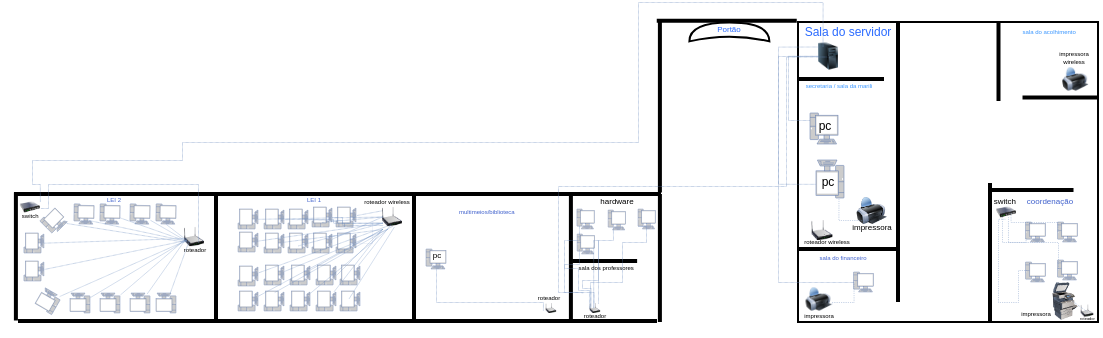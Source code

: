 <mxfile version="24.7.13">
  <diagram name="Página-1" id="NS5U5-O65Im8d6U8z58Z">
    <mxGraphModel dx="276" dy="138" grid="1" gridSize="10" guides="1" tooltips="1" connect="1" arrows="1" fold="1" page="1" pageScale="1" pageWidth="827" pageHeight="1169" math="0" shadow="0">
      <root>
        <mxCell id="0" />
        <mxCell id="1" parent="0" />
        <mxCell id="0jPPomBYPSkBsWRgP7Vu-16" value="" style="rounded=0;whiteSpace=wrap;html=1;rotation=90;" parent="1" vertex="1">
          <mxGeometry x="550" y="170" width="150" height="150" as="geometry" />
        </mxCell>
        <mxCell id="-vuuoF5EBfhMEj6QQ887-2" value="&lt;font color=&quot;#2b6bff&quot;&gt;Sala do servidor&lt;/font&gt;" style="text;strokeColor=none;align=center;fillColor=none;html=1;verticalAlign=middle;whiteSpace=wrap;rounded=0;fontSize=6;" parent="1" vertex="1">
          <mxGeometry x="550" y="170" width="50" height="10" as="geometry" />
        </mxCell>
        <mxCell id="Wkjq9qQVnDSuY5WNarzH-3" style="edgeStyle=orthogonalEdgeStyle;rounded=0;orthogonalLoop=1;jettySize=auto;html=1;startArrow=none;startFill=0;endArrow=none;endFill=0;entryX=0.5;entryY=1;entryDx=0;entryDy=0;endSize=2;jumpSize=4;fillColor=#dae8fc;strokeColor=#6c8ebf;dashed=1;dashPattern=1 1;startSize=6;exitX=0.206;exitY=0.495;exitDx=0;exitDy=0;exitPerimeter=0;strokeWidth=0.3;" parent="1" source="-vuuoF5EBfhMEj6QQ887-8" edge="1">
          <mxGeometry relative="1" as="geometry">
            <mxPoint x="559.0" y="222.99" as="targetPoint" />
            <mxPoint x="555.5" y="186.499" as="sourcePoint" />
            <Array as="points">
              <mxPoint x="545" y="187" />
              <mxPoint x="545" y="219" />
              <mxPoint x="559" y="219" />
            </Array>
          </mxGeometry>
        </mxCell>
        <mxCell id="Wkjq9qQVnDSuY5WNarzH-6" style="edgeStyle=orthogonalEdgeStyle;rounded=0;orthogonalLoop=1;jettySize=auto;html=1;endArrow=none;endFill=0;entryX=0.186;entryY=0.73;entryDx=0;entryDy=0;entryPerimeter=0;dashed=1;dashPattern=1 1;fillColor=#dae8fc;strokeColor=#6c8ebf;strokeWidth=0.3;" parent="1" source="-vuuoF5EBfhMEj6QQ887-8" target="-vuuoF5EBfhMEj6QQ887-22" edge="1">
          <mxGeometry relative="1" as="geometry">
            <mxPoint x="540" y="260" as="targetPoint" />
            <Array as="points">
              <mxPoint x="540" y="187" />
              <mxPoint x="540" y="251" />
            </Array>
          </mxGeometry>
        </mxCell>
        <mxCell id="-vuuoF5EBfhMEj6QQ887-8" value="" style="image;html=1;image=img/lib/clip_art/computers/Server_Tower_128x128.png;strokeWidth=3;" parent="1" vertex="1">
          <mxGeometry x="560" y="172" width="10" height="30" as="geometry" />
        </mxCell>
        <mxCell id="-vuuoF5EBfhMEj6QQ887-17" value="&lt;font style=&quot;font-size: 3px;&quot;&gt;secretaria / sala da marili&lt;/font&gt;" style="text;strokeColor=none;align=center;fillColor=none;html=1;verticalAlign=middle;whiteSpace=wrap;rounded=0;fontSize=6;fontColor=#3895FF;" parent="1" vertex="1">
          <mxGeometry x="550" y="201" width="40.5" as="geometry" />
        </mxCell>
        <mxCell id="-vuuoF5EBfhMEj6QQ887-18" value="" style="fontColor=#0066CC;verticalAlign=top;verticalLabelPosition=bottom;labelPosition=center;align=center;html=1;outlineConnect=0;fillColor=#CCCCCC;strokeColor=#6881B3;gradientColor=none;gradientDirection=north;strokeWidth=2;shape=mxgraph.networks.pc;rotation=0;" parent="1" vertex="1">
          <mxGeometry x="556" y="215.5" width="14" height="15.5" as="geometry" />
        </mxCell>
        <mxCell id="-vuuoF5EBfhMEj6QQ887-19" value="" style="fontColor=#0066CC;verticalAlign=top;verticalLabelPosition=bottom;labelPosition=center;align=center;html=1;outlineConnect=0;fillColor=#CCCCCC;strokeColor=#6881B3;gradientColor=none;gradientDirection=north;strokeWidth=2;shape=mxgraph.networks.pc;rotation=-180;" parent="1" vertex="1">
          <mxGeometry x="559" y="239" width="14" height="19" as="geometry" />
        </mxCell>
        <mxCell id="-vuuoF5EBfhMEj6QQ887-20" value="" style="image;html=1;image=img/lib/clip_art/computers/Printer_128x128.png" parent="1" vertex="1">
          <mxGeometry x="578.13" y="257.5" width="17.25" height="13.5" as="geometry" />
        </mxCell>
        <mxCell id="-vuuoF5EBfhMEj6QQ887-21" value="pc" style="text;strokeColor=none;align=center;fillColor=none;html=1;verticalAlign=middle;whiteSpace=wrap;rounded=0;fontSize=6;" parent="1" vertex="1">
          <mxGeometry x="557" y="219.5" width="13" height="4" as="geometry" />
        </mxCell>
        <mxCell id="-vuuoF5EBfhMEj6QQ887-22" value="pc" style="text;strokeColor=none;align=center;fillColor=none;html=1;verticalAlign=middle;whiteSpace=wrap;rounded=0;fontSize=6;" parent="1" vertex="1">
          <mxGeometry x="556" y="248" width="18" height="4" as="geometry" />
        </mxCell>
        <mxCell id="-vuuoF5EBfhMEj6QQ887-23" value="&lt;font style=&quot;font-size: 3px;&quot;&gt;impressora&lt;/font&gt;" style="text;strokeColor=none;align=center;fillColor=none;html=1;verticalAlign=middle;whiteSpace=wrap;rounded=0;fontSize=4;" parent="1" vertex="1">
          <mxGeometry x="658.63" y="315.25" width="20.25" height="2" as="geometry" />
        </mxCell>
        <mxCell id="-vuuoF5EBfhMEj6QQ887-39" value="switch&amp;nbsp;" style="text;strokeColor=none;align=center;fillColor=none;html=1;verticalAlign=middle;whiteSpace=wrap;rounded=0;fontSize=4;" parent="1" vertex="1">
          <mxGeometry x="644.25" y="259" width="19.5" height="2" as="geometry" />
        </mxCell>
        <mxCell id="-vuuoF5EBfhMEj6QQ887-40" value="&lt;font style=&quot;font-size: 4px;&quot; color=&quot;#3f60cc&quot;&gt;coordenação&lt;/font&gt;" style="text;strokeColor=none;align=center;fillColor=none;html=1;verticalAlign=middle;whiteSpace=wrap;rounded=0;fontSize=5;fontColor=#cc3838;" parent="1" vertex="1">
          <mxGeometry x="651" y="254" width="50" height="10" as="geometry" />
        </mxCell>
        <mxCell id="-vuuoF5EBfhMEj6QQ887-48" value="" style="image;html=1;image=img/lib/clip_art/computers/Printer_Commercial_128x128.png" parent="1" vertex="1">
          <mxGeometry x="673.75" y="300" width="19.75" height="19" as="geometry" />
        </mxCell>
        <mxCell id="-vuuoF5EBfhMEj6QQ887-49" value="impressora" style="text;strokeColor=none;align=center;fillColor=none;html=1;verticalAlign=middle;whiteSpace=wrap;rounded=0;fontSize=4;" parent="1" vertex="1">
          <mxGeometry x="577" y="272" width="19.5" height="2" as="geometry" />
        </mxCell>
        <mxCell id="-vuuoF5EBfhMEj6QQ887-65" value="" style="image;html=1;image=img/lib/clip_art/computers/Printer_128x128.png" parent="1" vertex="1">
          <mxGeometry x="682.05" y="192.5" width="13" height="12" as="geometry" />
        </mxCell>
        <mxCell id="-vuuoF5EBfhMEj6QQ887-66" value="impressora&lt;div&gt;wireless&lt;/div&gt;" style="text;strokeColor=none;align=center;fillColor=none;html=1;verticalAlign=middle;whiteSpace=wrap;rounded=0;fontSize=3;" parent="1" vertex="1">
          <mxGeometry x="678.75" y="186.5" width="18.3" height="2" as="geometry" />
        </mxCell>
        <mxCell id="-vuuoF5EBfhMEj6QQ887-67" value="&lt;font style=&quot;font-size: 3px;&quot;&gt;sala do acolhimento&amp;nbsp;&lt;/font&gt;" style="text;strokeColor=none;align=center;fillColor=none;html=1;verticalAlign=middle;whiteSpace=wrap;rounded=0;fontSize=2;fontColor=#3895FF;" parent="1" vertex="1">
          <mxGeometry x="658.25" y="173.5" width="35.5" height="3" as="geometry" />
        </mxCell>
        <mxCell id="-vuuoF5EBfhMEj6QQ887-69" value="" style="image;html=1;image=img/lib/clip_art/networking/Switch_128x128.png" parent="1" vertex="1">
          <mxGeometry x="649" y="260" width="10" height="10" as="geometry" />
        </mxCell>
        <mxCell id="-vuuoF5EBfhMEj6QQ887-73" value="" style="image;html=1;image=img/lib/clip_art/networking/Wireless_Router_N_128x128.png" parent="1" vertex="1">
          <mxGeometry x="552" y="269" width="20" height="10" as="geometry" />
        </mxCell>
        <mxCell id="-vuuoF5EBfhMEj6QQ887-74" value="&lt;font style=&quot;font-size: 3px;&quot;&gt;roteador&lt;/font&gt;" style="text;strokeColor=none;align=center;fillColor=none;html=1;verticalAlign=middle;whiteSpace=wrap;rounded=0;fontSize=4;" parent="1" vertex="1">
          <mxGeometry x="411.95" y="306.5" width="26.5" height="2" as="geometry" />
        </mxCell>
        <mxCell id="-vuuoF5EBfhMEj6QQ887-82" value="" style="fontColor=#0066CC;verticalAlign=top;verticalLabelPosition=bottom;labelPosition=center;align=center;html=1;outlineConnect=0;fillColor=#CCCCCC;strokeColor=#6881B3;gradientColor=none;gradientDirection=north;strokeWidth=2;shape=mxgraph.networks.pc;rotation=0;" parent="1" vertex="1">
          <mxGeometry x="577.75" y="295" width="10" height="10" as="geometry" />
        </mxCell>
        <mxCell id="-vuuoF5EBfhMEj6QQ887-85" value="" style="image;html=1;image=img/lib/clip_art/computers/Printer_128x128.png" parent="1" vertex="1">
          <mxGeometry x="553.75" y="302.5" width="13" height="12" as="geometry" />
        </mxCell>
        <mxCell id="-vuuoF5EBfhMEj6QQ887-86" value="impressora" style="text;strokeColor=none;align=center;fillColor=none;html=1;verticalAlign=middle;whiteSpace=wrap;rounded=0;fontSize=3;" parent="1" vertex="1">
          <mxGeometry x="553" y="315.5" width="15" height="2" as="geometry" />
        </mxCell>
        <mxCell id="RXinSmK6hJTp8Dc33npK-2" value="" style="line;strokeWidth=2;direction=south;html=1;rotation=90;" parent="1" vertex="1">
          <mxGeometry x="314.25" y="94.25" width="11" height="323.5" as="geometry" />
        </mxCell>
        <mxCell id="RXinSmK6hJTp8Dc33npK-3" value="&lt;font style=&quot;font-size: 3px;&quot; color=&quot;#3f60cc&quot;&gt;&amp;nbsp;multimeios/biblioteca&lt;/font&gt;" style="text;strokeColor=none;align=center;fillColor=none;html=1;verticalAlign=middle;whiteSpace=wrap;rounded=0;fontSize=4;fontColor=#cc3838;" parent="1" vertex="1">
          <mxGeometry x="374" y="261" width="40" height="8.5" as="geometry" />
        </mxCell>
        <mxCell id="RXinSmK6hJTp8Dc33npK-4" value="" style="fontColor=#0066CC;verticalAlign=top;verticalLabelPosition=bottom;labelPosition=center;align=center;html=1;outlineConnect=0;fillColor=#CCCCCC;strokeColor=#6881B3;gradientColor=none;gradientDirection=north;strokeWidth=2;shape=mxgraph.networks.pc;rotation=0;" parent="1" vertex="1">
          <mxGeometry x="364" y="283.5" width="10" height="10" as="geometry" />
        </mxCell>
        <mxCell id="RXinSmK6hJTp8Dc33npK-5" value="pc" style="text;strokeColor=none;align=center;fillColor=none;html=1;verticalAlign=middle;whiteSpace=wrap;rounded=0;fontSize=4;" parent="1" vertex="1">
          <mxGeometry x="365" y="286" width="9" height="2.5" as="geometry" />
        </mxCell>
        <mxCell id="0jPPomBYPSkBsWRgP7Vu-10" value="" style="line;strokeWidth=2;direction=south;html=1;" parent="1" vertex="1">
          <mxGeometry x="474.95" y="256" width="12" height="64" as="geometry" />
        </mxCell>
        <mxCell id="0jPPomBYPSkBsWRgP7Vu-12" value="" style="line;strokeWidth=2;direction=south;html=1;rotation=90;" parent="1" vertex="1">
          <mxGeometry x="313.75" y="159.75" width="12" height="319.5" as="geometry" />
        </mxCell>
        <mxCell id="0jPPomBYPSkBsWRgP7Vu-18" value="" style="line;strokeWidth=2;direction=south;html=1;rotation=90;" parent="1" vertex="1">
          <mxGeometry x="565.75" y="177.25" width="12" height="42.5" as="geometry" />
        </mxCell>
        <mxCell id="0jPPomBYPSkBsWRgP7Vu-19" value="" style="line;strokeWidth=2;direction=south;html=1;" parent="1" vertex="1">
          <mxGeometry x="594" y="170" width="12" height="29" as="geometry" />
        </mxCell>
        <mxCell id="0jPPomBYPSkBsWRgP7Vu-20" value="" style="line;strokeWidth=2;direction=south;html=1;" parent="1" vertex="1">
          <mxGeometry x="594" y="199" width="12" height="111" as="geometry" />
        </mxCell>
        <mxCell id="0jPPomBYPSkBsWRgP7Vu-22" value="" style="line;strokeWidth=2;direction=south;html=1;rotation=90;" parent="1" vertex="1">
          <mxGeometry x="660.88" y="233.13" width="12" height="41.75" as="geometry" />
        </mxCell>
        <mxCell id="0jPPomBYPSkBsWRgP7Vu-23" value="" style="line;strokeWidth=2;direction=south;html=1;rotation=-180;" parent="1" vertex="1">
          <mxGeometry x="640" y="250.5" width="12" height="69.5" as="geometry" />
        </mxCell>
        <mxCell id="0jPPomBYPSkBsWRgP7Vu-31" value="" style="fontColor=#0066CC;verticalAlign=top;verticalLabelPosition=bottom;labelPosition=center;align=center;html=1;outlineConnect=0;fillColor=#CCCCCC;strokeColor=#6881B3;gradientColor=none;gradientDirection=north;strokeWidth=2;shape=mxgraph.networks.pc;rotation=0;" parent="1" vertex="1">
          <mxGeometry x="679.75" y="270" width="10" height="10" as="geometry" />
        </mxCell>
        <mxCell id="0jPPomBYPSkBsWRgP7Vu-32" value="" style="fontColor=#0066CC;verticalAlign=top;verticalLabelPosition=bottom;labelPosition=center;align=center;html=1;outlineConnect=0;fillColor=#CCCCCC;strokeColor=#6881B3;gradientColor=none;gradientDirection=north;strokeWidth=2;shape=mxgraph.networks.pc;rotation=0;" parent="1" vertex="1">
          <mxGeometry x="663.75" y="270" width="10" height="10" as="geometry" />
        </mxCell>
        <mxCell id="0jPPomBYPSkBsWRgP7Vu-33" value="" style="fontColor=#0066CC;verticalAlign=top;verticalLabelPosition=bottom;labelPosition=center;align=center;html=1;outlineConnect=0;fillColor=#CCCCCC;strokeColor=#6881B3;gradientColor=none;gradientDirection=north;strokeWidth=2;shape=mxgraph.networks.pc;rotation=0;" parent="1" vertex="1">
          <mxGeometry x="679.75" y="289" width="10" height="10" as="geometry" />
        </mxCell>
        <mxCell id="0jPPomBYPSkBsWRgP7Vu-35" value="" style="fontColor=#0066CC;verticalAlign=top;verticalLabelPosition=bottom;labelPosition=center;align=center;html=1;outlineConnect=0;fillColor=#CCCCCC;strokeColor=#6881B3;gradientColor=none;gradientDirection=north;strokeWidth=2;shape=mxgraph.networks.pc;rotation=0;" parent="1" vertex="1">
          <mxGeometry x="663.75" y="290" width="10" height="10" as="geometry" />
        </mxCell>
        <mxCell id="0jPPomBYPSkBsWRgP7Vu-44" value="" style="line;strokeWidth=2;direction=south;html=1;rotation=90;" parent="1" vertex="1">
          <mxGeometry x="674.88" y="189.12" width="12" height="37.25" as="geometry" />
        </mxCell>
        <mxCell id="0jPPomBYPSkBsWRgP7Vu-45" value="" style="line;strokeWidth=2;direction=south;html=1;rotation=-180;" parent="1" vertex="1">
          <mxGeometry x="644.25" y="169.5" width="12" height="40" as="geometry" />
        </mxCell>
        <mxCell id="0jPPomBYPSkBsWRgP7Vu-49" style="edgeStyle=none;rounded=0;orthogonalLoop=1;jettySize=auto;html=1;exitX=0.25;exitY=0;exitDx=0;exitDy=0;" parent="1" source="-vuuoF5EBfhMEj6QQ887-65" target="-vuuoF5EBfhMEj6QQ887-65" edge="1">
          <mxGeometry relative="1" as="geometry" />
        </mxCell>
        <mxCell id="0jPPomBYPSkBsWRgP7Vu-50" value="" style="line;strokeWidth=2;direction=south;html=1;rotation=90;" parent="1" vertex="1">
          <mxGeometry x="568.5" y="258.5" width="12" height="50" as="geometry" />
        </mxCell>
        <mxCell id="0jPPomBYPSkBsWRgP7Vu-51" value="&lt;font color=&quot;#3f60cc&quot; style=&quot;font-size: 3px;&quot;&gt;sala do financeiro&lt;/font&gt;" style="text;strokeColor=none;align=center;fillColor=none;html=1;verticalAlign=middle;whiteSpace=wrap;rounded=0;fontSize=4;fontColor=#cc3838;" parent="1" vertex="1">
          <mxGeometry x="557" y="285" width="31" height="6.5" as="geometry" />
        </mxCell>
        <mxCell id="0jPPomBYPSkBsWRgP7Vu-56" value="" style="line;strokeWidth=2;direction=south;html=1;" parent="1" vertex="1">
          <mxGeometry x="430.45" y="256.5" width="12" height="64" as="geometry" />
        </mxCell>
        <mxCell id="0jPPomBYPSkBsWRgP7Vu-63" value="" style="line;strokeWidth=2;direction=south;html=1;" parent="1" vertex="1">
          <mxGeometry x="352" y="256" width="12" height="64" as="geometry" />
        </mxCell>
        <mxCell id="0jPPomBYPSkBsWRgP7Vu-64" value="" style="line;strokeWidth=2;direction=south;html=1;" parent="1" vertex="1">
          <mxGeometry x="152.95" y="255.25" width="12" height="64" as="geometry" />
        </mxCell>
        <mxCell id="0jPPomBYPSkBsWRgP7Vu-65" value="" style="line;strokeWidth=2;direction=south;html=1;" parent="1" vertex="1">
          <mxGeometry x="253" y="256.5" width="12" height="64" as="geometry" />
        </mxCell>
        <mxCell id="0jPPomBYPSkBsWRgP7Vu-66" value="&lt;font style=&quot;font-size: 3px;&quot; color=&quot;#3f60cc&quot;&gt;LEI 1&lt;/font&gt;" style="text;strokeColor=none;align=center;fillColor=none;html=1;verticalAlign=middle;whiteSpace=wrap;rounded=0;fontSize=4;fontColor=#cc3838;" parent="1" vertex="1">
          <mxGeometry x="288" y="255" width="40" height="8.5" as="geometry" />
        </mxCell>
        <mxCell id="0jPPomBYPSkBsWRgP7Vu-67" value="&lt;font style=&quot;font-size: 3px;&quot; color=&quot;#3f60cc&quot;&gt;LEI 2&lt;/font&gt;" style="text;strokeColor=none;align=center;fillColor=none;html=1;verticalAlign=middle;whiteSpace=wrap;rounded=0;fontSize=4;fontColor=#cc3838;" parent="1" vertex="1">
          <mxGeometry x="188" y="255" width="40" height="8.5" as="geometry" />
        </mxCell>
        <mxCell id="0jPPomBYPSkBsWRgP7Vu-68" value="" style="fontColor=#0066CC;verticalAlign=top;verticalLabelPosition=bottom;labelPosition=center;align=center;html=1;outlineConnect=0;fillColor=#CCCCCC;strokeColor=#6881B3;gradientColor=none;gradientDirection=north;strokeWidth=2;shape=mxgraph.networks.pc;rotation=-90;" parent="1" vertex="1">
          <mxGeometry x="270" y="304.5" width="10" height="10" as="geometry" />
        </mxCell>
        <mxCell id="0jPPomBYPSkBsWRgP7Vu-69" value="" style="fontColor=#0066CC;verticalAlign=top;verticalLabelPosition=bottom;labelPosition=center;align=center;html=1;outlineConnect=0;fillColor=#CCCCCC;strokeColor=#6881B3;gradientColor=none;gradientDirection=north;strokeWidth=2;shape=mxgraph.networks.pc;rotation=-90;" parent="1" vertex="1">
          <mxGeometry x="270" y="292" width="10" height="10" as="geometry" />
        </mxCell>
        <mxCell id="0jPPomBYPSkBsWRgP7Vu-70" value="&lt;span style=&quot;color: rgba(0, 0, 0, 0); font-family: monospace; font-size: 0px; text-align: start;&quot;&gt;%3CmxGraphModel%3E%3Croot%3E%3CmxCell%20id%3D%220%22%2F%3E%3CmxCell%20id%3D%221%22%20parent%3D%220%22%2F%3E%3CmxCell%20id%3D%222%22%20value%3D%22%22%20style%3D%22fontColor%3D%230066CC%3BverticalAlign%3Dtop%3BverticalLabelPosition%3Dbottom%3BlabelPosition%3Dcenter%3Balign%3Dcenter%3Bhtml%3D1%3BoutlineConnect%3D0%3BfillColor%3D%23CCCCCC%3BstrokeColor%3D%236881B3%3BgradientColor%3Dnone%3BgradientDirection%3Dnorth%3BstrokeWidth%3D2%3Bshape%3Dmxgraph.networks.pc%3Brotation%3D-90%3B%22%20vertex%3D%221%22%20parent%3D%221%22%3E%3CmxGeometry%20x%3D%22270%22%20y%3D%22292%22%20width%3D%2210%22%20height%3D%2210%22%20as%3D%22geometry%22%2F%3E%3C%2FmxCell%3E%3C%2Froot%3E%3C%2FmxGraphModel%3E&lt;/span&gt;&lt;span style=&quot;color: rgba(0, 0, 0, 0); font-family: monospace; font-size: 0px; text-align: start;&quot;&gt;%3CmxGraphModel%3E%3Croot%3E%3CmxCell%20id%3D%220%22%2F%3E%3CmxCell%20id%3D%221%22%20parent%3D%220%22%2F%3E%3CmxCell%20id%3D%222%22%20value%3D%22%22%20style%3D%22fontColor%3D%230066CC%3BverticalAlign%3Dtop%3BverticalLabelPosition%3Dbottom%3BlabelPosition%3Dcenter%3Balign%3Dcenter%3Bhtml%3D1%3BoutlineConnect%3D0%3BfillColor%3D%23CCCCCC%3BstrokeColor%3D%236881B3%3BgradientColor%3Dnone%3BgradientDirection%3Dnorth%3BstrokeWidth%3D2%3Bshape%3Dmxgraph.networks.pc%3Brotation%3D-90%3B%22%20vertex%3D%221%22%20parent%3D%221%22%3E%3CmxGeometry%20x%3D%22270%22%20y%3D%22292%22%20width%3D%2210%22%20height%3D%2210%22%20as%3D%22geometry%22%2F%3E%3C%2FmxCell%3E%3C%2Froot%3E%3C%2FmxGraphModel%3E&lt;/span&gt;" style="fontColor=#0066CC;verticalAlign=top;verticalLabelPosition=bottom;labelPosition=center;align=center;html=1;outlineConnect=0;fillColor=#CCCCCC;strokeColor=#6881B3;gradientColor=none;gradientDirection=north;strokeWidth=2;shape=mxgraph.networks.pc;rotation=-90;" parent="1" vertex="1">
          <mxGeometry x="270" y="263.5" width="10" height="10" as="geometry" />
        </mxCell>
        <mxCell id="0jPPomBYPSkBsWRgP7Vu-71" value="&lt;span style=&quot;color: rgba(0, 0, 0, 0); font-family: monospace; font-size: 0px; text-align: start;&quot;&gt;%3CmxGraphModel%3E%3Croot%3E%3CmxCell%20id%3D%220%22%2F%3E%3CmxCell%20id%3D%221%22%20parent%3D%220%22%2F%3E%3CmxCell%20id%3D%222%22%20value%3D%22%22%20style%3D%22fontColor%3D%230066CC%3BverticalAlign%3Dtop%3BverticalLabelPosition%3Dbottom%3BlabelPosition%3Dcenter%3Balign%3Dcenter%3Bhtml%3D1%3BoutlineConnect%3D0%3BfillColor%3D%23CCCCCC%3BstrokeColor%3D%236881B3%3BgradientColor%3Dnone%3BgradientDirection%3Dnorth%3BstrokeWidth%3D2%3Bshape%3Dmxgraph.networks.pc%3Brotation%3D-90%3B%22%20vertex%3D%221%22%20parent%3D%221%22%3E%3CmxGeometry%20x%3D%22270%22%20y%3D%22292%22%20width%3D%2210%22%20height%3D%2210%22%20as%3D%22geometry%22%2F%3E%3C%2FmxCell%3E%3C%2Froot%3E%3C%2FmxGraphModel%3E&lt;/span&gt;&lt;span style=&quot;color: rgba(0, 0, 0, 0); font-family: monospace; font-size: 0px; text-align: start;&quot;&gt;%3CmxGraphModel%3E%3Croot%3E%3CmxCell%20id%3D%220%22%2F%3E%3CmxCell%20id%3D%221%22%20parent%3D%220%22%2F%3E%3CmxCell%20id%3D%222%22%20value%3D%22%22%20style%3D%22fontColor%3D%230066CC%3BverticalAlign%3Dtop%3BverticalLabelPosition%3Dbottom%3BlabelPosition%3Dcenter%3Balign%3Dcenter%3Bhtml%3D1%3BoutlineConnect%3D0%3BfillColor%3D%23CCCCCC%3BstrokeColor%3D%236881B3%3BgradientColor%3Dnone%3BgradientDirection%3Dnorth%3BstrokeWidth%3D2%3Bshape%3Dmxgraph.networks.pc%3Brotation%3D-90%3B%22%20vertex%3D%221%22%20parent%3D%221%22%3E%3CmxGeometry%20x%3D%22270%22%20y%3D%22292%22%20width%3D%2210%22%20height%3D%2210%22%20as%3D%22geometry%22%2F%3E%3C%2FmxCell%3E%3C%2Froot%3E%3C%2FmxGraphModel%3E&lt;/span&gt;" style="fontColor=#0066CC;verticalAlign=top;verticalLabelPosition=bottom;labelPosition=center;align=center;html=1;outlineConnect=0;fillColor=#CCCCCC;strokeColor=#6881B3;gradientColor=none;gradientDirection=north;strokeWidth=2;shape=mxgraph.networks.pc;rotation=-90;" parent="1" vertex="1">
          <mxGeometry x="270" y="275" width="10" height="10" as="geometry" />
        </mxCell>
        <mxCell id="0jPPomBYPSkBsWRgP7Vu-72" value="" style="fontColor=#0066CC;verticalAlign=top;verticalLabelPosition=bottom;labelPosition=center;align=center;html=1;outlineConnect=0;fillColor=#CCCCCC;strokeColor=#6881B3;gradientColor=none;gradientDirection=north;strokeWidth=2;shape=mxgraph.networks.pc;rotation=-90;" parent="1" vertex="1">
          <mxGeometry x="283" y="304.5" width="10" height="10" as="geometry" />
        </mxCell>
        <mxCell id="0jPPomBYPSkBsWRgP7Vu-73" value="" style="fontColor=#0066CC;verticalAlign=top;verticalLabelPosition=bottom;labelPosition=center;align=center;html=1;outlineConnect=0;fillColor=#CCCCCC;strokeColor=#6881B3;gradientColor=none;gradientDirection=north;strokeWidth=2;shape=mxgraph.networks.pc;rotation=-90;" parent="1" vertex="1">
          <mxGeometry x="296" y="304.5" width="10" height="10" as="geometry" />
        </mxCell>
        <mxCell id="0jPPomBYPSkBsWRgP7Vu-74" value="" style="fontColor=#0066CC;verticalAlign=top;verticalLabelPosition=bottom;labelPosition=center;align=center;html=1;outlineConnect=0;fillColor=#CCCCCC;strokeColor=#6881B3;gradientColor=none;gradientDirection=north;strokeWidth=2;shape=mxgraph.networks.pc;rotation=-90;" parent="1" vertex="1">
          <mxGeometry x="309" y="304.5" width="10" height="10" as="geometry" />
        </mxCell>
        <mxCell id="0jPPomBYPSkBsWRgP7Vu-75" value="" style="fontColor=#0066CC;verticalAlign=top;verticalLabelPosition=bottom;labelPosition=center;align=center;html=1;outlineConnect=0;fillColor=#CCCCCC;strokeColor=#6881B3;gradientColor=none;gradientDirection=north;strokeWidth=2;shape=mxgraph.networks.pc;rotation=-90;" parent="1" vertex="1">
          <mxGeometry x="321" y="304.5" width="10" height="10" as="geometry" />
        </mxCell>
        <mxCell id="0jPPomBYPSkBsWRgP7Vu-76" value="" style="fontColor=#0066CC;verticalAlign=top;verticalLabelPosition=bottom;labelPosition=center;align=center;html=1;outlineConnect=0;fillColor=#CCCCCC;strokeColor=#6881B3;gradientColor=none;gradientDirection=north;strokeWidth=2;shape=mxgraph.networks.pc;rotation=-90;" parent="1" vertex="1">
          <mxGeometry x="283" y="263.5" width="10" height="10" as="geometry" />
        </mxCell>
        <mxCell id="0jPPomBYPSkBsWRgP7Vu-77" value="" style="fontColor=#0066CC;verticalAlign=top;verticalLabelPosition=bottom;labelPosition=center;align=center;html=1;outlineConnect=0;fillColor=#CCCCCC;strokeColor=#6881B3;gradientColor=none;gradientDirection=north;strokeWidth=2;shape=mxgraph.networks.pc;rotation=-90;" parent="1" vertex="1">
          <mxGeometry x="283" y="275.5" width="10" height="10" as="geometry" />
        </mxCell>
        <mxCell id="0jPPomBYPSkBsWRgP7Vu-78" value="" style="fontColor=#0066CC;verticalAlign=top;verticalLabelPosition=bottom;labelPosition=center;align=center;html=1;outlineConnect=0;fillColor=#CCCCCC;strokeColor=#6881B3;gradientColor=none;gradientDirection=north;strokeWidth=2;shape=mxgraph.networks.pc;rotation=-90;" parent="1" vertex="1">
          <mxGeometry x="295" y="263.5" width="10" height="10" as="geometry" />
        </mxCell>
        <mxCell id="0jPPomBYPSkBsWRgP7Vu-79" value="" style="fontColor=#0066CC;verticalAlign=top;verticalLabelPosition=bottom;labelPosition=center;align=center;html=1;outlineConnect=0;fillColor=#CCCCCC;strokeColor=#6881B3;gradientColor=none;gradientDirection=north;strokeWidth=2;shape=mxgraph.networks.pc;rotation=-90;" parent="1" vertex="1">
          <mxGeometry x="295" y="275.5" width="10" height="10" as="geometry" />
        </mxCell>
        <mxCell id="0jPPomBYPSkBsWRgP7Vu-80" value="" style="fontColor=#0066CC;verticalAlign=top;verticalLabelPosition=bottom;labelPosition=center;align=center;html=1;outlineConnect=0;fillColor=#CCCCCC;strokeColor=#6881B3;gradientColor=none;gradientDirection=north;strokeWidth=2;shape=mxgraph.networks.pc;rotation=-90;" parent="1" vertex="1">
          <mxGeometry x="307" y="262.5" width="10" height="10" as="geometry" />
        </mxCell>
        <mxCell id="0jPPomBYPSkBsWRgP7Vu-81" value="" style="fontColor=#0066CC;verticalAlign=top;verticalLabelPosition=bottom;labelPosition=center;align=center;html=1;outlineConnect=0;fillColor=#CCCCCC;strokeColor=#6881B3;gradientColor=none;gradientDirection=north;strokeWidth=2;shape=mxgraph.networks.pc;rotation=-90;" parent="1" vertex="1">
          <mxGeometry x="307" y="275.5" width="10" height="10" as="geometry" />
        </mxCell>
        <mxCell id="0jPPomBYPSkBsWRgP7Vu-82" value="" style="fontColor=#0066CC;verticalAlign=top;verticalLabelPosition=bottom;labelPosition=center;align=center;html=1;outlineConnect=0;fillColor=#CCCCCC;strokeColor=#6881B3;gradientColor=none;gradientDirection=north;strokeWidth=2;shape=mxgraph.networks.pc;rotation=-90;" parent="1" vertex="1">
          <mxGeometry x="283" y="291.5" width="10" height="10" as="geometry" />
        </mxCell>
        <mxCell id="0jPPomBYPSkBsWRgP7Vu-83" value="" style="fontColor=#0066CC;verticalAlign=top;verticalLabelPosition=bottom;labelPosition=center;align=center;html=1;outlineConnect=0;fillColor=#CCCCCC;strokeColor=#6881B3;gradientColor=none;gradientDirection=north;strokeWidth=2;shape=mxgraph.networks.pc;rotation=-90;" parent="1" vertex="1">
          <mxGeometry x="296" y="291.5" width="10" height="10" as="geometry" />
        </mxCell>
        <mxCell id="0jPPomBYPSkBsWRgP7Vu-84" value="" style="fontColor=#0066CC;verticalAlign=top;verticalLabelPosition=bottom;labelPosition=center;align=center;html=1;outlineConnect=0;fillColor=#CCCCCC;strokeColor=#6881B3;gradientColor=none;gradientDirection=north;strokeWidth=2;shape=mxgraph.networks.pc;rotation=-90;" parent="1" vertex="1">
          <mxGeometry x="309" y="291.5" width="10" height="10" as="geometry" />
        </mxCell>
        <mxCell id="0jPPomBYPSkBsWRgP7Vu-85" value="" style="fontColor=#0066CC;verticalAlign=top;verticalLabelPosition=bottom;labelPosition=center;align=center;html=1;outlineConnect=0;fillColor=#CCCCCC;strokeColor=#6881B3;gradientColor=none;gradientDirection=north;strokeWidth=2;shape=mxgraph.networks.pc;rotation=-90;" parent="1" vertex="1">
          <mxGeometry x="321" y="291.5" width="10" height="10" as="geometry" />
        </mxCell>
        <mxCell id="0jPPomBYPSkBsWRgP7Vu-86" value="" style="fontColor=#0066CC;verticalAlign=top;verticalLabelPosition=bottom;labelPosition=center;align=center;html=1;outlineConnect=0;fillColor=#CCCCCC;strokeColor=#6881B3;gradientColor=none;gradientDirection=north;strokeWidth=2;shape=mxgraph.networks.pc;rotation=-90;" parent="1" vertex="1">
          <mxGeometry x="319" y="262.5" width="10" height="10" as="geometry" />
        </mxCell>
        <mxCell id="0jPPomBYPSkBsWRgP7Vu-87" value="" style="fontColor=#0066CC;verticalAlign=top;verticalLabelPosition=bottom;labelPosition=center;align=center;html=1;outlineConnect=0;fillColor=#CCCCCC;strokeColor=#6881B3;gradientColor=none;gradientDirection=north;strokeWidth=2;shape=mxgraph.networks.pc;rotation=-90;" parent="1" vertex="1">
          <mxGeometry x="319" y="275.5" width="10" height="10" as="geometry" />
        </mxCell>
        <mxCell id="Wkjq9qQVnDSuY5WNarzH-8" style="rounded=0;orthogonalLoop=1;jettySize=auto;html=1;exitX=0;exitY=0.25;exitDx=0;exitDy=0;fillColor=#dae8fc;strokeColor=#6c8ebf;dashed=1;dashPattern=1 1;endArrow=none;endFill=0;strokeWidth=0.3;" parent="1" source="0jPPomBYPSkBsWRgP7Vu-88" target="0jPPomBYPSkBsWRgP7Vu-86" edge="1">
          <mxGeometry relative="1" as="geometry">
            <mxPoint x="344" y="287.12" as="sourcePoint" />
            <mxPoint x="321" y="287.386" as="targetPoint" />
          </mxGeometry>
        </mxCell>
        <mxCell id="Wkjq9qQVnDSuY5WNarzH-10" style="rounded=0;orthogonalLoop=1;jettySize=auto;html=1;exitX=0.584;exitY=0.914;exitDx=0;exitDy=0;fillColor=#dae8fc;strokeColor=#6c8ebf;dashed=1;dashPattern=1 1;exitPerimeter=0;endArrow=none;endFill=0;strokeWidth=0.3;" parent="1" source="0jPPomBYPSkBsWRgP7Vu-88" edge="1">
          <mxGeometry relative="1" as="geometry">
            <mxPoint x="363.25" y="300.75" as="sourcePoint" />
            <mxPoint x="325.25" y="308.251" as="targetPoint" />
          </mxGeometry>
        </mxCell>
        <mxCell id="0jPPomBYPSkBsWRgP7Vu-88" value="" style="image;html=1;image=img/lib/clip_art/networking/Wireless_Router_N_128x128.png" parent="1" vertex="1">
          <mxGeometry x="342" y="261" width="10" height="12.5" as="geometry" />
        </mxCell>
        <mxCell id="0jPPomBYPSkBsWRgP7Vu-89" value="&lt;font style=&quot;font-size: 3px;&quot;&gt;roteador wireless&lt;/font&gt;" style="text;strokeColor=none;align=center;fillColor=none;html=1;verticalAlign=middle;whiteSpace=wrap;rounded=0;fontSize=4;" parent="1" vertex="1">
          <mxGeometry x="331" y="258.5" width="26.5" height="2" as="geometry" />
        </mxCell>
        <mxCell id="0jPPomBYPSkBsWRgP7Vu-90" value="" style="fontColor=#0066CC;verticalAlign=top;verticalLabelPosition=bottom;labelPosition=center;align=center;html=1;outlineConnect=0;fillColor=#CCCCCC;strokeColor=#6881B3;gradientColor=none;gradientDirection=north;strokeWidth=2;shape=mxgraph.networks.pc;rotation=-180;" parent="1" vertex="1">
          <mxGeometry x="229" y="305.5" width="10" height="10" as="geometry" />
        </mxCell>
        <mxCell id="0jPPomBYPSkBsWRgP7Vu-91" value="" style="fontColor=#0066CC;verticalAlign=top;verticalLabelPosition=bottom;labelPosition=center;align=center;html=1;outlineConnect=0;fillColor=#CCCCCC;strokeColor=#6881B3;gradientColor=none;gradientDirection=north;strokeWidth=2;shape=mxgraph.networks.pc;rotation=-180;" parent="1" vertex="1">
          <mxGeometry x="216" y="305.5" width="10" height="10" as="geometry" />
        </mxCell>
        <mxCell id="0jPPomBYPSkBsWRgP7Vu-92" value="" style="fontColor=#0066CC;verticalAlign=top;verticalLabelPosition=bottom;labelPosition=center;align=center;html=1;outlineConnect=0;fillColor=#CCCCCC;strokeColor=#6881B3;gradientColor=none;gradientDirection=north;strokeWidth=2;shape=mxgraph.networks.pc;rotation=-180;" parent="1" vertex="1">
          <mxGeometry x="201" y="305.5" width="10" height="10" as="geometry" />
        </mxCell>
        <mxCell id="0jPPomBYPSkBsWRgP7Vu-93" value="" style="fontColor=#0066CC;verticalAlign=top;verticalLabelPosition=bottom;labelPosition=center;align=center;html=1;outlineConnect=0;fillColor=#CCCCCC;strokeColor=#6881B3;gradientColor=none;gradientDirection=north;strokeWidth=2;shape=mxgraph.networks.pc;rotation=-180;" parent="1" vertex="1">
          <mxGeometry x="186" y="305.5" width="10" height="10" as="geometry" />
        </mxCell>
        <mxCell id="0jPPomBYPSkBsWRgP7Vu-94" value="" style="fontColor=#0066CC;verticalAlign=top;verticalLabelPosition=bottom;labelPosition=center;align=center;html=1;outlineConnect=0;fillColor=#CCCCCC;strokeColor=#6881B3;gradientColor=none;gradientDirection=north;strokeWidth=2;shape=mxgraph.networks.pc;rotation=-150;" parent="1" vertex="1">
          <mxGeometry x="170" y="304.5" width="10" height="10" as="geometry" />
        </mxCell>
        <mxCell id="0jPPomBYPSkBsWRgP7Vu-95" value="" style="fontColor=#0066CC;verticalAlign=top;verticalLabelPosition=bottom;labelPosition=center;align=center;html=1;outlineConnect=0;fillColor=#CCCCCC;strokeColor=#6881B3;gradientColor=none;gradientDirection=north;strokeWidth=2;shape=mxgraph.networks.pc;rotation=-90;" parent="1" vertex="1">
          <mxGeometry x="162.95" y="289.5" width="10" height="10" as="geometry" />
        </mxCell>
        <mxCell id="0jPPomBYPSkBsWRgP7Vu-100" value="" style="fontColor=#0066CC;verticalAlign=top;verticalLabelPosition=bottom;labelPosition=center;align=center;html=1;outlineConnect=0;fillColor=#CCCCCC;strokeColor=#6881B3;gradientColor=none;gradientDirection=north;strokeWidth=2;shape=mxgraph.networks.pc;rotation=-90;" parent="1" vertex="1">
          <mxGeometry x="162.95" y="275.5" width="10" height="10" as="geometry" />
        </mxCell>
        <mxCell id="0jPPomBYPSkBsWRgP7Vu-101" value="" style="fontColor=#0066CC;verticalAlign=top;verticalLabelPosition=bottom;labelPosition=center;align=center;html=1;outlineConnect=0;fillColor=#CCCCCC;strokeColor=#6881B3;gradientColor=none;gradientDirection=north;strokeWidth=2;shape=mxgraph.networks.pc;rotation=-45;" parent="1" vertex="1">
          <mxGeometry x="172.95" y="264.5" width="10" height="10" as="geometry" />
        </mxCell>
        <mxCell id="0jPPomBYPSkBsWRgP7Vu-103" value="" style="fontColor=#0066CC;verticalAlign=top;verticalLabelPosition=bottom;labelPosition=center;align=center;html=1;outlineConnect=0;fillColor=#CCCCCC;strokeColor=#6881B3;gradientColor=none;gradientDirection=north;strokeWidth=2;shape=mxgraph.networks.pc;rotation=1;" parent="1" vertex="1">
          <mxGeometry x="188" y="261" width="10" height="10" as="geometry" />
        </mxCell>
        <mxCell id="0jPPomBYPSkBsWRgP7Vu-104" value="" style="fontColor=#0066CC;verticalAlign=top;verticalLabelPosition=bottom;labelPosition=center;align=center;html=1;outlineConnect=0;fillColor=#CCCCCC;strokeColor=#6881B3;gradientColor=none;gradientDirection=north;strokeWidth=2;shape=mxgraph.networks.pc;rotation=1;" parent="1" vertex="1">
          <mxGeometry x="201" y="261" width="10" height="10" as="geometry" />
        </mxCell>
        <mxCell id="0jPPomBYPSkBsWRgP7Vu-105" value="" style="fontColor=#0066CC;verticalAlign=top;verticalLabelPosition=bottom;labelPosition=center;align=center;html=1;outlineConnect=0;fillColor=#CCCCCC;strokeColor=#6881B3;gradientColor=none;gradientDirection=north;strokeWidth=2;shape=mxgraph.networks.pc;rotation=1;" parent="1" vertex="1">
          <mxGeometry x="216" y="261" width="10" height="10" as="geometry" />
        </mxCell>
        <mxCell id="0jPPomBYPSkBsWRgP7Vu-106" value="" style="fontColor=#0066CC;verticalAlign=top;verticalLabelPosition=bottom;labelPosition=center;align=center;html=1;outlineConnect=0;fillColor=#CCCCCC;strokeColor=#6881B3;gradientColor=none;gradientDirection=north;strokeWidth=2;shape=mxgraph.networks.pc;rotation=1;" parent="1" vertex="1">
          <mxGeometry x="229" y="261" width="10" height="10" as="geometry" />
        </mxCell>
        <mxCell id="0jPPomBYPSkBsWRgP7Vu-107" value="" style="image;html=1;image=img/lib/clip_art/networking/Wireless_Router_N_128x128.png" parent="1" vertex="1">
          <mxGeometry x="243" y="271" width="10" height="12.5" as="geometry" />
        </mxCell>
        <mxCell id="0jPPomBYPSkBsWRgP7Vu-108" value="&lt;font style=&quot;font-size: 3px;&quot;&gt;roteador&lt;/font&gt;" style="text;strokeColor=none;align=center;fillColor=none;html=1;verticalAlign=middle;whiteSpace=wrap;rounded=0;fontSize=4;" parent="1" vertex="1">
          <mxGeometry x="235" y="282.5" width="26.5" height="2" as="geometry" />
        </mxCell>
        <mxCell id="0jPPomBYPSkBsWRgP7Vu-133" value="" style="shape=xor;whiteSpace=wrap;html=1;rounded=0;align=center;verticalAlign=middle;fontFamily=Helvetica;fontSize=4;fontColor=#cc3838;fillColor=none;gradientColor=none;rotation=-90;" parent="1" vertex="1">
          <mxGeometry x="511" y="155" width="9.38" height="40" as="geometry" />
        </mxCell>
        <mxCell id="0jPPomBYPSkBsWRgP7Vu-134" value="" style="line;strokeWidth=2;direction=south;html=1;" parent="1" vertex="1">
          <mxGeometry x="474.95" y="170" width="12" height="85.25" as="geometry" />
        </mxCell>
        <mxCell id="0jPPomBYPSkBsWRgP7Vu-135" value="" style="line;strokeWidth=2;direction=south;html=1;rotation=90;" parent="1" vertex="1">
          <mxGeometry x="508.38" y="134.37" width="12" height="70" as="geometry" />
        </mxCell>
        <mxCell id="Wkjq9qQVnDSuY5WNarzH-2" value="&lt;font style=&quot;font-size: 4px;&quot; color=&quot;#2b6bff&quot;&gt;Portão&lt;/font&gt;" style="text;strokeColor=none;align=center;fillColor=none;html=1;verticalAlign=middle;whiteSpace=wrap;rounded=0;fontSize=6;" parent="1" vertex="1">
          <mxGeometry x="505.38" y="169" width="20.62" height="7.25" as="geometry" />
        </mxCell>
        <mxCell id="Wkjq9qQVnDSuY5WNarzH-12" value="&lt;font style=&quot;font-size: 3px;&quot;&gt;roteador wireless&lt;/font&gt;" style="text;strokeColor=none;align=center;fillColor=none;html=1;verticalAlign=middle;whiteSpace=wrap;rounded=0;fontSize=4;" parent="1" vertex="1">
          <mxGeometry x="551.25" y="279" width="26.5" height="2" as="geometry" />
        </mxCell>
        <mxCell id="Wkjq9qQVnDSuY5WNarzH-15" style="rounded=0;orthogonalLoop=1;jettySize=auto;html=1;fillColor=#dae8fc;strokeColor=#6c8ebf;dashed=1;dashPattern=1 1;endArrow=none;endFill=0;exitX=0.43;exitY=0.8;exitDx=0;exitDy=0;exitPerimeter=0;strokeWidth=0.3;" parent="1" source="0jPPomBYPSkBsWRgP7Vu-88" target="0jPPomBYPSkBsWRgP7Vu-85" edge="1">
          <mxGeometry relative="1" as="geometry">
            <mxPoint x="345" y="273" as="sourcePoint" />
            <mxPoint x="340" y="300" as="targetPoint" />
          </mxGeometry>
        </mxCell>
        <mxCell id="Wkjq9qQVnDSuY5WNarzH-16" style="edgeStyle=orthogonalEdgeStyle;rounded=0;orthogonalLoop=1;jettySize=auto;html=1;fillColor=#dae8fc;strokeColor=#6c8ebf;dashed=1;endArrow=none;endFill=0;exitX=0.112;exitY=0.725;exitDx=0;exitDy=0;exitPerimeter=0;dashPattern=1 1;strokeWidth=0;" parent="1" source="0jPPomBYPSkBsWRgP7Vu-88" target="0jPPomBYPSkBsWRgP7Vu-87" edge="1">
          <mxGeometry relative="1" as="geometry">
            <mxPoint x="340" y="270" as="sourcePoint" />
            <mxPoint x="321" y="293.5" as="targetPoint" />
            <Array as="points">
              <mxPoint x="340" y="270" />
              <mxPoint x="337" y="270" />
              <mxPoint x="337" y="280" />
            </Array>
          </mxGeometry>
        </mxCell>
        <mxCell id="Wkjq9qQVnDSuY5WNarzH-17" style="rounded=0;orthogonalLoop=1;jettySize=auto;html=1;fillColor=#dae8fc;strokeColor=#6c8ebf;dashed=1;dashPattern=1 1;endArrow=none;endFill=0;exitX=0;exitY=0.5;exitDx=0;exitDy=0;strokeWidth=0.3;" parent="1" source="0jPPomBYPSkBsWRgP7Vu-88" target="0jPPomBYPSkBsWRgP7Vu-81" edge="1">
          <mxGeometry relative="1" as="geometry">
            <mxPoint x="327.75" y="270.74" as="sourcePoint" />
            <mxPoint x="313.75" y="281.74" as="targetPoint" />
          </mxGeometry>
        </mxCell>
        <mxCell id="Wkjq9qQVnDSuY5WNarzH-19" style="rounded=0;orthogonalLoop=1;jettySize=auto;html=1;fillColor=#dae8fc;strokeColor=#6c8ebf;dashed=1;dashPattern=1 1;endArrow=none;endFill=0;exitX=0;exitY=0.5;exitDx=0;exitDy=0;strokeWidth=0.3;" parent="1" source="0jPPomBYPSkBsWRgP7Vu-88" edge="1">
          <mxGeometry relative="1" as="geometry">
            <mxPoint x="325.75" y="259" as="sourcePoint" />
            <mxPoint x="311.75" y="270" as="targetPoint" />
          </mxGeometry>
        </mxCell>
        <mxCell id="Wkjq9qQVnDSuY5WNarzH-21" style="rounded=0;orthogonalLoop=1;jettySize=auto;html=1;fillColor=#dae8fc;strokeColor=#6c8ebf;dashed=1;dashPattern=1 1;endArrow=none;endFill=0;exitX=0;exitY=0.75;exitDx=0;exitDy=0;strokeWidth=0.3;" parent="1" source="0jPPomBYPSkBsWRgP7Vu-88" edge="1">
          <mxGeometry relative="1" as="geometry">
            <mxPoint x="313.75" y="270.75" as="sourcePoint" />
            <mxPoint x="299.75" y="281.75" as="targetPoint" />
          </mxGeometry>
        </mxCell>
        <mxCell id="Wkjq9qQVnDSuY5WNarzH-22" style="edgeStyle=orthogonalEdgeStyle;rounded=0;orthogonalLoop=1;jettySize=auto;html=1;exitX=0;exitY=0.75;exitDx=0;exitDy=0;fillColor=#dae8fc;strokeColor=#6c8ebf;dashed=1;dashPattern=1 1;endArrow=none;endFill=0;jumpSize=4;strokeWidth=0.3;" parent="1" source="0jPPomBYPSkBsWRgP7Vu-88" target="0jPPomBYPSkBsWRgP7Vu-80" edge="1">
          <mxGeometry relative="1" as="geometry">
            <mxPoint x="344" y="263.75" as="sourcePoint" />
            <mxPoint x="321" y="266.75" as="targetPoint" />
            <Array as="points" />
          </mxGeometry>
        </mxCell>
        <mxCell id="Wkjq9qQVnDSuY5WNarzH-24" style="edgeStyle=orthogonalEdgeStyle;rounded=0;orthogonalLoop=1;jettySize=auto;html=1;exitX=0.029;exitY=0.838;exitDx=0;exitDy=0;fillColor=#dae8fc;strokeColor=#6c8ebf;dashed=1;dashPattern=1 1;endArrow=none;endFill=0;strokeWidth=0.3;exitPerimeter=0;" parent="1" source="0jPPomBYPSkBsWRgP7Vu-88" target="0jPPomBYPSkBsWRgP7Vu-78" edge="1">
          <mxGeometry relative="1" as="geometry">
            <mxPoint x="331.25" y="266" as="sourcePoint" />
            <mxPoint x="308.25" y="270" as="targetPoint" />
            <Array as="points">
              <mxPoint x="322" y="272" />
              <mxPoint x="322" y="269" />
            </Array>
          </mxGeometry>
        </mxCell>
        <mxCell id="Wkjq9qQVnDSuY5WNarzH-25" style="rounded=0;orthogonalLoop=1;jettySize=auto;html=1;fillColor=#dae8fc;strokeColor=#6c8ebf;dashed=1;dashPattern=1 1;endArrow=none;endFill=0;exitX=0;exitY=1;exitDx=0;exitDy=0;strokeWidth=0.3;" parent="1" source="0jPPomBYPSkBsWRgP7Vu-88" target="0jPPomBYPSkBsWRgP7Vu-74" edge="1">
          <mxGeometry relative="1" as="geometry">
            <mxPoint x="336" y="282" as="sourcePoint" />
            <mxPoint x="321" y="308" as="targetPoint" />
          </mxGeometry>
        </mxCell>
        <mxCell id="Wkjq9qQVnDSuY5WNarzH-26" style="rounded=0;orthogonalLoop=1;jettySize=auto;html=1;fillColor=#dae8fc;strokeColor=#6c8ebf;dashed=1;dashPattern=1 1;endArrow=none;endFill=0;exitX=0;exitY=1;exitDx=0;exitDy=0;strokeWidth=0.3;entryX=0.5;entryY=1;entryDx=0;entryDy=0;entryPerimeter=0;" parent="1" source="0jPPomBYPSkBsWRgP7Vu-88" target="0jPPomBYPSkBsWRgP7Vu-84" edge="1">
          <mxGeometry relative="1" as="geometry">
            <mxPoint x="336" y="271.5" as="sourcePoint" />
            <mxPoint x="321" y="297.5" as="targetPoint" />
          </mxGeometry>
        </mxCell>
        <mxCell id="Wkjq9qQVnDSuY5WNarzH-27" style="rounded=0;orthogonalLoop=1;jettySize=auto;html=1;fillColor=#dae8fc;strokeColor=#6c8ebf;dashed=1;dashPattern=1 1;endArrow=none;endFill=0;exitX=0.25;exitY=1;exitDx=0;exitDy=0;strokeWidth=0.3;" parent="1" source="0jPPomBYPSkBsWRgP7Vu-88" target="0jPPomBYPSkBsWRgP7Vu-73" edge="1">
          <mxGeometry relative="1" as="geometry">
            <mxPoint x="352" y="284" as="sourcePoint" />
            <mxPoint x="329" y="319" as="targetPoint" />
          </mxGeometry>
        </mxCell>
        <mxCell id="Wkjq9qQVnDSuY5WNarzH-28" style="rounded=0;orthogonalLoop=1;jettySize=auto;html=1;fillColor=#dae8fc;strokeColor=#6c8ebf;dashed=1;dashPattern=1 1;endArrow=none;endFill=0;exitX=1;exitY=1;exitDx=0;exitDy=0;strokeWidth=0.3;" parent="1" edge="1">
          <mxGeometry relative="1" as="geometry">
            <mxPoint x="347" y="271.91" as="sourcePoint" />
            <mxPoint x="288" y="305.098" as="targetPoint" />
          </mxGeometry>
        </mxCell>
        <mxCell id="Wkjq9qQVnDSuY5WNarzH-29" style="rounded=0;orthogonalLoop=1;jettySize=auto;html=1;fillColor=#dae8fc;strokeColor=#6c8ebf;dashed=1;dashPattern=1 1;endArrow=none;endFill=0;exitX=0;exitY=1;exitDx=0;exitDy=0;strokeWidth=0.3;" parent="1" source="0jPPomBYPSkBsWRgP7Vu-88" target="0jPPomBYPSkBsWRgP7Vu-68" edge="1">
          <mxGeometry relative="1" as="geometry">
            <mxPoint x="339" y="273.5" as="sourcePoint" />
            <mxPoint x="280" y="309.5" as="targetPoint" />
          </mxGeometry>
        </mxCell>
        <mxCell id="Wkjq9qQVnDSuY5WNarzH-30" style="edgeStyle=orthogonalEdgeStyle;rounded=0;orthogonalLoop=1;jettySize=auto;html=1;exitX=0;exitY=0.75;exitDx=0;exitDy=0;fillColor=#dae8fc;strokeColor=#6c8ebf;dashed=1;dashPattern=1 1;endArrow=none;endFill=0;strokeWidth=0.3;" parent="1" source="0jPPomBYPSkBsWRgP7Vu-88" target="0jPPomBYPSkBsWRgP7Vu-76" edge="1">
          <mxGeometry relative="1" as="geometry">
            <mxPoint x="352" y="274" as="sourcePoint" />
            <mxPoint x="329" y="278" as="targetPoint" />
            <Array as="points" />
          </mxGeometry>
        </mxCell>
        <mxCell id="Wkjq9qQVnDSuY5WNarzH-31" style="rounded=0;orthogonalLoop=1;jettySize=auto;html=1;fillColor=#dae8fc;strokeColor=#6c8ebf;dashed=1;dashPattern=1 1;endArrow=none;endFill=0;strokeWidth=0.3;exitX=0;exitY=1;exitDx=0;exitDy=0;" parent="1" source="0jPPomBYPSkBsWRgP7Vu-88" target="0jPPomBYPSkBsWRgP7Vu-77" edge="1">
          <mxGeometry relative="1" as="geometry">
            <mxPoint x="340" y="280" as="sourcePoint" />
            <mxPoint x="303" y="279" as="targetPoint" />
          </mxGeometry>
        </mxCell>
        <mxCell id="Wkjq9qQVnDSuY5WNarzH-32" style="rounded=0;orthogonalLoop=1;jettySize=auto;html=1;fillColor=#dae8fc;strokeColor=#6c8ebf;dashed=1;dashPattern=1 1;endArrow=none;endFill=0;strokeWidth=0.3;exitX=0;exitY=0.75;exitDx=0;exitDy=0;" parent="1" source="0jPPomBYPSkBsWRgP7Vu-88" target="0jPPomBYPSkBsWRgP7Vu-71" edge="1">
          <mxGeometry relative="1" as="geometry">
            <mxPoint x="329" y="274" as="sourcePoint" />
            <mxPoint x="280" y="280" as="targetPoint" />
          </mxGeometry>
        </mxCell>
        <mxCell id="Wkjq9qQVnDSuY5WNarzH-33" style="rounded=0;orthogonalLoop=1;jettySize=auto;html=1;fillColor=#dae8fc;strokeColor=#6c8ebf;dashed=1;dashPattern=1 1;endArrow=none;endFill=0;strokeWidth=0.3;exitX=0;exitY=0.5;exitDx=0;exitDy=0;" parent="1" source="0jPPomBYPSkBsWRgP7Vu-88" target="0jPPomBYPSkBsWRgP7Vu-70" edge="1">
          <mxGeometry relative="1" as="geometry">
            <mxPoint x="350" y="262" as="sourcePoint" />
            <mxPoint x="288" y="272" as="targetPoint" />
          </mxGeometry>
        </mxCell>
        <mxCell id="Wkjq9qQVnDSuY5WNarzH-34" style="rounded=0;orthogonalLoop=1;jettySize=auto;html=1;fillColor=#dae8fc;strokeColor=#6c8ebf;dashed=1;dashPattern=1 1;endArrow=none;endFill=0;exitX=0;exitY=1;exitDx=0;exitDy=0;strokeWidth=0.3;" parent="1" source="0jPPomBYPSkBsWRgP7Vu-88" target="0jPPomBYPSkBsWRgP7Vu-83" edge="1">
          <mxGeometry relative="1" as="geometry">
            <mxPoint x="330" y="273" as="sourcePoint" />
            <mxPoint x="307" y="296" as="targetPoint" />
          </mxGeometry>
        </mxCell>
        <mxCell id="Wkjq9qQVnDSuY5WNarzH-35" style="rounded=0;orthogonalLoop=1;jettySize=auto;html=1;fillColor=#dae8fc;strokeColor=#6c8ebf;dashed=1;dashPattern=1 1;endArrow=none;endFill=0;exitX=0.25;exitY=1;exitDx=0;exitDy=0;strokeWidth=0.3;" parent="1" source="0jPPomBYPSkBsWRgP7Vu-88" target="0jPPomBYPSkBsWRgP7Vu-82" edge="1">
          <mxGeometry relative="1" as="geometry">
            <mxPoint x="332" y="275.75" as="sourcePoint" />
            <mxPoint x="296" y="298.75" as="targetPoint" />
          </mxGeometry>
        </mxCell>
        <mxCell id="Wkjq9qQVnDSuY5WNarzH-36" style="rounded=0;orthogonalLoop=1;jettySize=auto;html=1;fillColor=#dae8fc;strokeColor=#6c8ebf;dashed=1;dashPattern=1 1;endArrow=none;endFill=0;strokeWidth=0.3;exitX=0.407;exitY=0.819;exitDx=0;exitDy=0;exitPerimeter=0;" parent="1" source="0jPPomBYPSkBsWRgP7Vu-88" target="0jPPomBYPSkBsWRgP7Vu-69" edge="1">
          <mxGeometry relative="1" as="geometry">
            <mxPoint x="340" y="274" as="sourcePoint" />
            <mxPoint x="282" y="297" as="targetPoint" />
          </mxGeometry>
        </mxCell>
        <mxCell id="Wkjq9qQVnDSuY5WNarzH-41" style="edgeStyle=orthogonalEdgeStyle;rounded=0;orthogonalLoop=1;jettySize=auto;html=1;exitX=0.439;exitY=0.837;exitDx=0;exitDy=0;fillColor=#dae8fc;strokeColor=#6c8ebf;dashed=1;dashPattern=1 2;endArrow=none;endFill=0;strokeWidth=0.3;targetPerimeterSpacing=7;exitPerimeter=0;entryX=0;entryY=0.5;entryDx=0;entryDy=0;entryPerimeter=0;" parent="1" source="-vuuoF5EBfhMEj6QQ887-69" target="0jPPomBYPSkBsWRgP7Vu-35" edge="1">
          <mxGeometry relative="1" as="geometry">
            <mxPoint x="667.05" y="283.5" as="sourcePoint" />
            <mxPoint x="660" y="294" as="targetPoint" />
            <Array as="points">
              <mxPoint x="650" y="268" />
              <mxPoint x="650" y="310" />
              <mxPoint x="660" y="310" />
              <mxPoint x="660" y="294" />
              <mxPoint x="664" y="294" />
            </Array>
          </mxGeometry>
        </mxCell>
        <mxCell id="mZa9LHs2QGqYoA_Q0Xh7-2" style="edgeStyle=orthogonalEdgeStyle;rounded=0;orthogonalLoop=1;jettySize=auto;html=1;startArrow=none;startFill=0;endArrow=none;endFill=0;endSize=2;jumpSize=4;fillColor=#dae8fc;strokeColor=#6c8ebf;dashed=1;dashPattern=1 1;startSize=6;exitX=0.206;exitY=0.495;exitDx=0;exitDy=0;exitPerimeter=0;strokeWidth=0.3;" parent="1" target="RXinSmK6hJTp8Dc33npK-4" edge="1">
          <mxGeometry relative="1" as="geometry">
            <mxPoint x="410" y="346" as="targetPoint" />
            <mxPoint x="422.45" y="314" as="sourcePoint" />
            <Array as="points">
              <mxPoint x="423" y="310" />
              <mxPoint x="369" y="310" />
            </Array>
          </mxGeometry>
        </mxCell>
        <mxCell id="mZa9LHs2QGqYoA_Q0Xh7-3" value="&lt;font style=&quot;font-size: 4px;&quot;&gt;hardware&lt;/font&gt;" style="text;html=1;align=center;verticalAlign=middle;resizable=0;points=[];autosize=1;strokeColor=none;fillColor=none;" parent="1" vertex="1">
          <mxGeometry x="439.45" y="242" width="40" height="30" as="geometry" />
        </mxCell>
        <mxCell id="mZa9LHs2QGqYoA_Q0Xh7-4" value="" style="fontColor=#0066CC;verticalAlign=top;verticalLabelPosition=bottom;labelPosition=center;align=center;html=1;outlineConnect=0;fillColor=#CCCCCC;strokeColor=#6881B3;gradientColor=none;gradientDirection=north;strokeWidth=2;shape=mxgraph.networks.pc;" parent="1" vertex="1">
          <mxGeometry x="439.45" y="263.5" width="8.77" height="10" as="geometry" />
        </mxCell>
        <mxCell id="mZa9LHs2QGqYoA_Q0Xh7-5" value="" style="fontColor=#0066CC;verticalAlign=top;verticalLabelPosition=bottom;labelPosition=center;align=center;html=1;outlineConnect=0;fillColor=#CCCCCC;strokeColor=#6881B3;gradientColor=none;gradientDirection=north;strokeWidth=2;shape=mxgraph.networks.pc;" parent="1" vertex="1">
          <mxGeometry x="455.06" y="264" width="8.77" height="10" as="geometry" />
        </mxCell>
        <mxCell id="mZa9LHs2QGqYoA_Q0Xh7-6" value="" style="fontColor=#0066CC;verticalAlign=top;verticalLabelPosition=bottom;labelPosition=center;align=center;html=1;outlineConnect=0;fillColor=#CCCCCC;strokeColor=#6881B3;gradientColor=none;gradientDirection=north;strokeWidth=2;shape=mxgraph.networks.pc;" parent="1" vertex="1">
          <mxGeometry x="470.0" y="263.5" width="8.77" height="10" as="geometry" />
        </mxCell>
        <mxCell id="mZa9LHs2QGqYoA_Q0Xh7-7" value="" style="fontColor=#0066CC;verticalAlign=top;verticalLabelPosition=bottom;labelPosition=center;align=center;html=1;outlineConnect=0;fillColor=#CCCCCC;strokeColor=#6881B3;gradientColor=none;gradientDirection=north;strokeWidth=2;shape=mxgraph.networks.pc;" parent="1" vertex="1">
          <mxGeometry x="439.56" y="276" width="8.77" height="10" as="geometry" />
        </mxCell>
        <mxCell id="mZa9LHs2QGqYoA_Q0Xh7-8" value="" style="line;strokeWidth=2;direction=south;html=1;rotation=-90;" parent="1" vertex="1">
          <mxGeometry x="447.31" y="273.25" width="12" height="32.5" as="geometry" />
        </mxCell>
        <mxCell id="mZa9LHs2QGqYoA_Q0Xh7-9" value="&lt;font style=&quot;font-size: 3px;&quot;&gt;sala dos professores&amp;nbsp;&lt;/font&gt;" style="text;html=1;align=center;verticalAlign=middle;resizable=0;points=[];autosize=1;strokeColor=none;fillColor=none;" parent="1" vertex="1">
          <mxGeometry x="429.45" y="275" width="50" height="30" as="geometry" />
        </mxCell>
        <mxCell id="mZa9LHs2QGqYoA_Q0Xh7-12" style="edgeStyle=orthogonalEdgeStyle;rounded=0;orthogonalLoop=1;jettySize=auto;html=1;endArrow=none;endFill=0;entryX=0.465;entryY=0.808;entryDx=0;entryDy=0;dashed=1;dashPattern=1 1;fillColor=#dae8fc;strokeColor=#6c8ebf;strokeWidth=0.3;entryPerimeter=0;" parent="1" edge="1">
          <mxGeometry relative="1" as="geometry">
            <mxPoint x="447.75" y="313.83" as="targetPoint" />
            <Array as="points">
              <mxPoint x="544" y="187" />
              <mxPoint x="544" y="252" />
              <mxPoint x="430" y="252" />
              <mxPoint x="430" y="305" />
            </Array>
            <mxPoint x="564.45" y="187.25" as="sourcePoint" />
          </mxGeometry>
        </mxCell>
        <mxCell id="mZa9LHs2QGqYoA_Q0Xh7-13" style="edgeStyle=orthogonalEdgeStyle;rounded=0;orthogonalLoop=1;jettySize=auto;html=1;startArrow=none;startFill=0;endArrow=none;endFill=0;endSize=2;jumpSize=4;fillColor=#dae8fc;strokeColor=#6c8ebf;dashed=1;dashPattern=1 1;startSize=6;strokeWidth=0.3;entryX=0.596;entryY=0.83;entryDx=0;entryDy=0;entryPerimeter=0;exitX=0;exitY=0.85;exitDx=0;exitDy=0;exitPerimeter=0;" parent="1" source="mZa9LHs2QGqYoA_Q0Xh7-6" edge="1">
          <mxGeometry relative="1" as="geometry">
            <mxPoint x="450.37" y="314.05" as="targetPoint" />
            <mxPoint x="479.45" y="274.51" as="sourcePoint" />
            <Array as="points">
              <mxPoint x="474" y="272" />
              <mxPoint x="474" y="280" />
              <mxPoint x="462" y="280" />
              <mxPoint x="462" y="300" />
              <mxPoint x="446" y="300" />
            </Array>
          </mxGeometry>
        </mxCell>
        <mxCell id="mZa9LHs2QGqYoA_Q0Xh7-14" style="edgeStyle=orthogonalEdgeStyle;rounded=0;orthogonalLoop=1;jettySize=auto;html=1;startArrow=none;startFill=0;endArrow=none;endFill=0;endSize=2;jumpSize=4;fillColor=#dae8fc;strokeColor=#6c8ebf;dashed=1;dashPattern=1 1;startSize=6;strokeWidth=0.3;entryX=0.392;entryY=0.861;entryDx=0;entryDy=0;entryPerimeter=0;" parent="1" edge="1" source="RXinSmK6hJTp8Dc33npK-6">
          <mxGeometry relative="1" as="geometry">
            <mxPoint x="446.29" y="314.36" as="targetPoint" />
            <mxPoint x="457.45" y="272.5" as="sourcePoint" />
            <Array as="points">
              <mxPoint x="450" y="279" />
              <mxPoint x="450" y="299" />
              <mxPoint x="442" y="299" />
              <mxPoint x="442" y="303" />
              <mxPoint x="442" y="303" />
            </Array>
          </mxGeometry>
        </mxCell>
        <mxCell id="mZa9LHs2QGqYoA_Q0Xh7-15" style="edgeStyle=orthogonalEdgeStyle;rounded=0;orthogonalLoop=1;jettySize=auto;html=1;startArrow=none;startFill=0;endArrow=none;endFill=0;endSize=2;jumpSize=4;fillColor=#dae8fc;strokeColor=#6c8ebf;dashed=1;dashPattern=1 1;startSize=6;strokeWidth=0.3;entryX=0.377;entryY=0.922;entryDx=0;entryDy=0;entryPerimeter=0;" parent="1" edge="1">
          <mxGeometry relative="1" as="geometry">
            <mxPoint x="442.45" y="305.22" as="targetPoint" />
            <mxPoint x="440.47" y="283.5" as="sourcePoint" />
            <Array as="points">
              <mxPoint x="441" y="291" />
              <mxPoint x="433" y="291" />
              <mxPoint x="433" y="305" />
              <mxPoint x="441" y="305" />
            </Array>
          </mxGeometry>
        </mxCell>
        <mxCell id="mZa9LHs2QGqYoA_Q0Xh7-17" style="edgeStyle=orthogonalEdgeStyle;rounded=0;orthogonalLoop=1;jettySize=auto;html=1;startArrow=none;startFill=0;endArrow=none;endFill=0;endSize=2;jumpSize=4;fillColor=#dae8fc;strokeColor=#6c8ebf;dashed=1;dashPattern=1 1;startSize=6;strokeWidth=0.3;entryX=0.352;entryY=0.78;entryDx=0;entryDy=0;entryPerimeter=0;" parent="1" edge="1">
          <mxGeometry relative="1" as="geometry">
            <mxPoint x="445.49" y="313.55" as="targetPoint" />
            <mxPoint x="440.47" y="271.78" as="sourcePoint" />
            <Array as="points">
              <mxPoint x="441" y="279" />
              <mxPoint x="433" y="279" />
              <mxPoint x="433" y="293" />
              <mxPoint x="440" y="293" />
              <mxPoint x="440" y="304" />
            </Array>
          </mxGeometry>
        </mxCell>
        <mxCell id="mZa9LHs2QGqYoA_Q0Xh7-18" style="rounded=0;orthogonalLoop=1;jettySize=auto;html=1;fillColor=#dae8fc;strokeColor=#6c8ebf;dashed=1;dashPattern=1 1;endArrow=none;endFill=0;strokeWidth=0.3;exitX=0.407;exitY=0.819;exitDx=0;exitDy=0;exitPerimeter=0;" parent="1" target="0jPPomBYPSkBsWRgP7Vu-90" edge="1">
          <mxGeometry relative="1" as="geometry">
            <mxPoint x="245.25" y="279.5" as="sourcePoint" />
            <mxPoint x="200" y="300" as="targetPoint" />
          </mxGeometry>
        </mxCell>
        <mxCell id="nulbMUHoizTkmTqXnBPw-1" style="rounded=0;orthogonalLoop=1;jettySize=auto;html=1;fillColor=#dae8fc;strokeColor=#6c8ebf;dashed=1;dashPattern=1 1;endArrow=none;endFill=0;strokeWidth=0.3;exitX=0.407;exitY=0.819;exitDx=0;exitDy=0;exitPerimeter=0;" edge="1" parent="1" target="0jPPomBYPSkBsWRgP7Vu-91">
          <mxGeometry relative="1" as="geometry">
            <mxPoint x="243" y="279.25" as="sourcePoint" />
            <mxPoint x="231.75" y="305.75" as="targetPoint" />
          </mxGeometry>
        </mxCell>
        <mxCell id="nulbMUHoizTkmTqXnBPw-2" style="rounded=0;orthogonalLoop=1;jettySize=auto;html=1;fillColor=#dae8fc;strokeColor=#6c8ebf;dashed=1;dashPattern=1 1;endArrow=none;endFill=0;strokeWidth=0.3;exitX=0.407;exitY=0.819;exitDx=0;exitDy=0;exitPerimeter=0;" edge="1" parent="1" target="0jPPomBYPSkBsWRgP7Vu-92">
          <mxGeometry relative="1" as="geometry">
            <mxPoint x="243" y="278.75" as="sourcePoint" />
            <mxPoint x="225" y="305.5" as="targetPoint" />
          </mxGeometry>
        </mxCell>
        <mxCell id="nulbMUHoizTkmTqXnBPw-3" style="rounded=0;orthogonalLoop=1;jettySize=auto;html=1;fillColor=#dae8fc;strokeColor=#6c8ebf;dashed=1;dashPattern=1 1;endArrow=none;endFill=0;strokeWidth=0.3;exitX=0.407;exitY=0.819;exitDx=0;exitDy=0;exitPerimeter=0;" edge="1" parent="1" target="0jPPomBYPSkBsWRgP7Vu-93">
          <mxGeometry relative="1" as="geometry">
            <mxPoint x="244" y="278.75" as="sourcePoint" />
            <mxPoint x="226" y="305.5" as="targetPoint" />
          </mxGeometry>
        </mxCell>
        <mxCell id="nulbMUHoizTkmTqXnBPw-5" style="rounded=0;orthogonalLoop=1;jettySize=auto;html=1;fillColor=#dae8fc;strokeColor=#6c8ebf;dashed=1;dashPattern=1 1;endArrow=none;endFill=0;strokeWidth=0.3;exitX=0.407;exitY=0.819;exitDx=0;exitDy=0;exitPerimeter=0;" edge="1" parent="1" target="0jPPomBYPSkBsWRgP7Vu-94">
          <mxGeometry relative="1" as="geometry">
            <mxPoint x="244" y="279" as="sourcePoint" />
            <mxPoint x="196" y="308.25" as="targetPoint" />
          </mxGeometry>
        </mxCell>
        <mxCell id="nulbMUHoizTkmTqXnBPw-6" style="rounded=0;orthogonalLoop=1;jettySize=auto;html=1;fillColor=#dae8fc;strokeColor=#6c8ebf;dashed=1;dashPattern=1 1;endArrow=none;endFill=0;strokeWidth=0.3;exitX=0.407;exitY=0.819;exitDx=0;exitDy=0;exitPerimeter=0;" edge="1" parent="1" target="0jPPomBYPSkBsWRgP7Vu-95">
          <mxGeometry relative="1" as="geometry">
            <mxPoint x="244" y="279" as="sourcePoint" />
            <mxPoint x="196" y="308.25" as="targetPoint" />
          </mxGeometry>
        </mxCell>
        <mxCell id="nulbMUHoizTkmTqXnBPw-7" style="rounded=0;orthogonalLoop=1;jettySize=auto;html=1;fillColor=#dae8fc;strokeColor=#6c8ebf;dashed=1;dashPattern=1 1;endArrow=none;endFill=0;strokeWidth=0.3;exitX=0.407;exitY=0.819;exitDx=0;exitDy=0;exitPerimeter=0;" edge="1" parent="1" target="0jPPomBYPSkBsWRgP7Vu-100">
          <mxGeometry relative="1" as="geometry">
            <mxPoint x="244" y="278" as="sourcePoint" />
            <mxPoint x="173" y="292" as="targetPoint" />
          </mxGeometry>
        </mxCell>
        <mxCell id="nulbMUHoizTkmTqXnBPw-8" style="rounded=0;orthogonalLoop=1;jettySize=auto;html=1;fillColor=#dae8fc;strokeColor=#6c8ebf;dashed=1;dashPattern=1 1;endArrow=none;endFill=0;strokeWidth=0.3;exitX=0.407;exitY=0.819;exitDx=0;exitDy=0;exitPerimeter=0;" edge="1" parent="1" target="0jPPomBYPSkBsWRgP7Vu-101">
          <mxGeometry relative="1" as="geometry">
            <mxPoint x="244" y="280" as="sourcePoint" />
            <mxPoint x="173" y="294" as="targetPoint" />
          </mxGeometry>
        </mxCell>
        <mxCell id="nulbMUHoizTkmTqXnBPw-9" style="rounded=0;orthogonalLoop=1;jettySize=auto;html=1;fillColor=#dae8fc;strokeColor=#6c8ebf;dashed=1;dashPattern=1 1;endArrow=none;endFill=0;strokeWidth=0.3;exitX=0.407;exitY=0.819;exitDx=0;exitDy=0;exitPerimeter=0;entryX=0.5;entryY=1;entryDx=0;entryDy=0;entryPerimeter=0;" edge="1" parent="1" target="0jPPomBYPSkBsWRgP7Vu-106">
          <mxGeometry relative="1" as="geometry">
            <mxPoint x="244.25" y="279" as="sourcePoint" />
            <mxPoint x="235" y="305.5" as="targetPoint" />
          </mxGeometry>
        </mxCell>
        <mxCell id="nulbMUHoizTkmTqXnBPw-10" style="rounded=0;orthogonalLoop=1;jettySize=auto;html=1;fillColor=#dae8fc;strokeColor=#6c8ebf;dashed=1;dashPattern=1 1;endArrow=none;endFill=0;strokeWidth=0.3;exitX=0.407;exitY=0.819;exitDx=0;exitDy=0;exitPerimeter=0;" edge="1" parent="1" target="0jPPomBYPSkBsWRgP7Vu-105">
          <mxGeometry relative="1" as="geometry">
            <mxPoint x="244.25" y="279.5" as="sourcePoint" />
            <mxPoint x="235" y="306" as="targetPoint" />
          </mxGeometry>
        </mxCell>
        <mxCell id="nulbMUHoizTkmTqXnBPw-11" style="rounded=0;orthogonalLoop=1;jettySize=auto;html=1;fillColor=#dae8fc;strokeColor=#6c8ebf;dashed=1;dashPattern=1 1;endArrow=none;endFill=0;strokeWidth=0.3;exitX=0.407;exitY=0.819;exitDx=0;exitDy=0;exitPerimeter=0;" edge="1" parent="1" target="0jPPomBYPSkBsWRgP7Vu-104">
          <mxGeometry relative="1" as="geometry">
            <mxPoint x="243.62" y="279.25" as="sourcePoint" />
            <mxPoint x="234.37" y="305.75" as="targetPoint" />
          </mxGeometry>
        </mxCell>
        <mxCell id="nulbMUHoizTkmTqXnBPw-12" style="rounded=0;orthogonalLoop=1;jettySize=auto;html=1;fillColor=#dae8fc;strokeColor=#6c8ebf;dashed=1;dashPattern=1 1;endArrow=none;endFill=0;strokeWidth=0.3;exitX=0.407;exitY=0.819;exitDx=0;exitDy=0;exitPerimeter=0;entryX=0.24;entryY=0.694;entryDx=0;entryDy=0;entryPerimeter=0;" edge="1" parent="1" target="0jPPomBYPSkBsWRgP7Vu-107">
          <mxGeometry relative="1" as="geometry">
            <mxPoint x="195.25" y="269" as="sourcePoint" />
            <mxPoint x="186" y="295.5" as="targetPoint" />
          </mxGeometry>
        </mxCell>
        <mxCell id="nulbMUHoizTkmTqXnBPw-14" value="" style="image;html=1;image=img/lib/clip_art/networking/Switch_128x128.png" vertex="1" parent="1">
          <mxGeometry x="160.95" y="257.5" width="10" height="10" as="geometry" />
        </mxCell>
        <mxCell id="nulbMUHoizTkmTqXnBPw-15" value="&lt;span style=&quot;font-size: 3px;&quot;&gt;switch&amp;nbsp;&lt;/span&gt;" style="text;strokeColor=none;align=center;fillColor=none;html=1;verticalAlign=middle;whiteSpace=wrap;rounded=0;fontSize=4;" vertex="1" parent="1">
          <mxGeometry x="152.95" y="266" width="26.5" height="2" as="geometry" />
        </mxCell>
        <mxCell id="nulbMUHoizTkmTqXnBPw-17" style="edgeStyle=orthogonalEdgeStyle;rounded=0;orthogonalLoop=1;jettySize=auto;html=1;startArrow=none;startFill=0;endArrow=none;endFill=0;endSize=2;jumpSize=4;fillColor=#dae8fc;strokeColor=#6c8ebf;dashed=1;dashPattern=1 1;startSize=6;strokeWidth=0.3;exitX=0.7;exitY=0.72;exitDx=0;exitDy=0;exitPerimeter=0;" edge="1" parent="1" source="0jPPomBYPSkBsWRgP7Vu-107" target="nulbMUHoizTkmTqXnBPw-14">
          <mxGeometry relative="1" as="geometry">
            <mxPoint x="174.5" y="235" as="targetPoint" />
            <mxPoint x="227.95" y="255" as="sourcePoint" />
            <Array as="points">
              <mxPoint x="250" y="251" />
              <mxPoint x="175" y="251" />
              <mxPoint x="175" y="263" />
            </Array>
          </mxGeometry>
        </mxCell>
        <mxCell id="nulbMUHoizTkmTqXnBPw-19" style="edgeStyle=orthogonalEdgeStyle;rounded=0;orthogonalLoop=1;jettySize=auto;html=1;startArrow=none;startFill=0;endArrow=none;endFill=0;endSize=2;jumpSize=4;fillColor=#dae8fc;strokeColor=#6c8ebf;dashed=1;dashPattern=1 1;startSize=6;strokeWidth=0.3;exitX=0.227;exitY=0.34;exitDx=0;exitDy=0;exitPerimeter=0;entryX=1;entryY=0.25;entryDx=0;entryDy=0;" edge="1" parent="1" source="-vuuoF5EBfhMEj6QQ887-8" target="nulbMUHoizTkmTqXnBPw-14">
          <mxGeometry relative="1" as="geometry">
            <mxPoint x="162.95" y="251" as="targetPoint" />
            <mxPoint x="241.95" y="268" as="sourcePoint" />
            <Array as="points">
              <mxPoint x="562" y="160" />
              <mxPoint x="470" y="160" />
              <mxPoint x="470" y="230" />
              <mxPoint x="242" y="230" />
              <mxPoint x="242" y="239" />
              <mxPoint x="167" y="239" />
              <mxPoint x="167" y="251" />
              <mxPoint x="171" y="251" />
            </Array>
          </mxGeometry>
        </mxCell>
        <mxCell id="nulbMUHoizTkmTqXnBPw-20" style="edgeStyle=orthogonalEdgeStyle;rounded=0;orthogonalLoop=1;jettySize=auto;html=1;exitX=0.5;exitY=1;exitDx=0;exitDy=0;fillColor=#dae8fc;strokeColor=#6c8ebf;dashed=1;dashPattern=1 2;endArrow=none;endFill=0;strokeWidth=0.3;targetPerimeterSpacing=7;entryX=0.003;entryY=0.751;entryDx=0;entryDy=0;entryPerimeter=0;" edge="1" parent="1" target="0jPPomBYPSkBsWRgP7Vu-32">
          <mxGeometry relative="1" as="geometry">
            <mxPoint x="652.01" y="267.5" as="sourcePoint" />
            <mxPoint x="680.01" y="307.5" as="targetPoint" />
            <Array as="points">
              <mxPoint x="652" y="280" />
              <mxPoint x="664" y="280" />
            </Array>
          </mxGeometry>
        </mxCell>
        <mxCell id="nulbMUHoizTkmTqXnBPw-21" style="edgeStyle=orthogonalEdgeStyle;rounded=0;orthogonalLoop=1;jettySize=auto;html=1;exitX=0.5;exitY=1;exitDx=0;exitDy=0;fillColor=#dae8fc;strokeColor=#6c8ebf;dashed=1;dashPattern=1 2;endArrow=none;endFill=0;strokeWidth=0.3;targetPerimeterSpacing=7;entryX=0;entryY=0.5;entryDx=0;entryDy=0;entryPerimeter=0;" edge="1" parent="1" target="0jPPomBYPSkBsWRgP7Vu-31">
          <mxGeometry relative="1" as="geometry">
            <mxPoint x="656.25" y="264.5" as="sourcePoint" />
            <mxPoint x="668.24" y="275" as="targetPoint" />
            <Array as="points">
              <mxPoint x="656" y="270" />
              <mxPoint x="680" y="270" />
            </Array>
          </mxGeometry>
        </mxCell>
        <mxCell id="nulbMUHoizTkmTqXnBPw-22" style="edgeStyle=orthogonalEdgeStyle;rounded=0;orthogonalLoop=1;jettySize=auto;html=1;exitX=0.5;exitY=1;exitDx=0;exitDy=0;fillColor=#dae8fc;strokeColor=#6c8ebf;dashed=1;dashPattern=1 2;endArrow=none;endFill=0;strokeWidth=0.3;targetPerimeterSpacing=7;entryX=0;entryY=0.5;entryDx=0;entryDy=0;entryPerimeter=0;" edge="1" parent="1" target="0jPPomBYPSkBsWRgP7Vu-33">
          <mxGeometry relative="1" as="geometry">
            <mxPoint x="654.99" y="267.5" as="sourcePoint" />
            <mxPoint x="678.74" y="278" as="targetPoint" />
            <Array as="points">
              <mxPoint x="655" y="280" />
              <mxPoint x="680" y="280" />
              <mxPoint x="680" y="294" />
            </Array>
          </mxGeometry>
        </mxCell>
        <mxCell id="nulbMUHoizTkmTqXnBPw-24" style="edgeStyle=orthogonalEdgeStyle;rounded=0;orthogonalLoop=1;jettySize=auto;html=1;endArrow=none;endFill=0;dashed=1;dashPattern=1 1;fillColor=#dae8fc;strokeColor=#6c8ebf;strokeWidth=0.3;" edge="1" parent="1" target="-vuuoF5EBfhMEj6QQ887-82">
          <mxGeometry relative="1" as="geometry">
            <mxPoint x="438.55" y="300" as="targetPoint" />
            <Array as="points">
              <mxPoint x="540" y="182" />
              <mxPoint x="540" y="300" />
            </Array>
            <mxPoint x="560" y="182.25" as="sourcePoint" />
          </mxGeometry>
        </mxCell>
        <mxCell id="nulbMUHoizTkmTqXnBPw-25" style="edgeStyle=orthogonalEdgeStyle;rounded=0;orthogonalLoop=1;jettySize=auto;html=1;exitX=0;exitY=0.5;exitDx=0;exitDy=0;fillColor=#dae8fc;strokeColor=#6c8ebf;dashed=1;dashPattern=1 2;endArrow=none;endFill=0;strokeWidth=0.3;targetPerimeterSpacing=7;entryX=1;entryY=0.75;entryDx=0;entryDy=0;exitPerimeter=0;" edge="1" parent="1" source="-vuuoF5EBfhMEj6QQ887-82" target="-vuuoF5EBfhMEj6QQ887-85">
          <mxGeometry relative="1" as="geometry">
            <mxPoint x="524.98" y="297.24" as="sourcePoint" />
            <mxPoint x="549.99" y="323.74" as="targetPoint" />
            <Array as="points">
              <mxPoint x="578" y="310" />
              <mxPoint x="567" y="310" />
            </Array>
          </mxGeometry>
        </mxCell>
        <mxCell id="nulbMUHoizTkmTqXnBPw-26" value="&lt;font style=&quot;font-size: 3px;&quot;&gt;roteador&lt;/font&gt;" style="text;strokeColor=none;align=center;fillColor=none;html=1;verticalAlign=middle;whiteSpace=wrap;rounded=0;fontSize=4;" vertex="1" parent="1">
          <mxGeometry x="435.2" y="315.75" width="26.5" height="2" as="geometry" />
        </mxCell>
        <mxCell id="nulbMUHoizTkmTqXnBPw-27" value="" style="edgeStyle=orthogonalEdgeStyle;rounded=0;orthogonalLoop=1;jettySize=auto;html=1;startArrow=none;startFill=0;endArrow=none;endFill=0;endSize=2;jumpSize=4;fillColor=#dae8fc;strokeColor=#6c8ebf;dashed=1;dashPattern=1 1;startSize=6;strokeWidth=0.3;entryX=0.392;entryY=0.861;entryDx=0;entryDy=0;entryPerimeter=0;" edge="1" parent="1" target="RXinSmK6hJTp8Dc33npK-6">
          <mxGeometry relative="1" as="geometry">
            <mxPoint x="446.29" y="314.36" as="targetPoint" />
            <mxPoint x="457.45" y="272.5" as="sourcePoint" />
            <Array as="points">
              <mxPoint x="457" y="279" />
            </Array>
          </mxGeometry>
        </mxCell>
        <mxCell id="RXinSmK6hJTp8Dc33npK-6" value="" style="image;html=1;image=img/lib/clip_art/networking/Wireless_Router_N_128x128.png" parent="1" vertex="1">
          <mxGeometry x="444.45" y="310.5" width="8" height="5" as="geometry" />
        </mxCell>
        <mxCell id="nulbMUHoizTkmTqXnBPw-28" value="" style="image;html=1;image=img/lib/clip_art/networking/Wireless_Router_N_128x128.png" vertex="1" parent="1">
          <mxGeometry x="422.45" y="310.5" width="8" height="5" as="geometry" />
        </mxCell>
        <mxCell id="nulbMUHoizTkmTqXnBPw-29" style="edgeStyle=orthogonalEdgeStyle;rounded=0;orthogonalLoop=1;jettySize=auto;html=1;exitX=0.5;exitY=1;exitDx=0;exitDy=0;fillColor=#dae8fc;strokeColor=#6c8ebf;dashed=1;dashPattern=1 2;endArrow=none;endFill=0;strokeWidth=0.3;targetPerimeterSpacing=7;entryX=0.438;entryY=0.847;entryDx=0;entryDy=0;entryPerimeter=0;" edge="1" parent="1" target="-vuuoF5EBfhMEj6QQ887-20">
          <mxGeometry relative="1" as="geometry">
            <mxPoint x="570.24" y="258.5" as="sourcePoint" />
            <mxPoint x="593.99" y="269" as="targetPoint" />
            <Array as="points">
              <mxPoint x="570" y="269" />
              <mxPoint x="580" y="269" />
            </Array>
          </mxGeometry>
        </mxCell>
        <mxCell id="nulbMUHoizTkmTqXnBPw-30" value="" style="image;html=1;image=img/lib/clip_art/networking/Wireless_Router_N_128x128.png;" vertex="1" parent="1">
          <mxGeometry x="691" y="311.25" width="7" height="6" as="geometry" />
        </mxCell>
        <mxCell id="nulbMUHoizTkmTqXnBPw-32" value="&lt;font style=&quot;font-size: 2px;&quot;&gt;roteador&amp;nbsp;&lt;/font&gt;" style="text;strokeColor=none;align=center;fillColor=none;html=1;verticalAlign=middle;whiteSpace=wrap;rounded=0;fontSize=4;" vertex="1" parent="1">
          <mxGeometry x="693" y="316.25" width="3" height="2.75" as="geometry" />
        </mxCell>
        <mxCell id="nulbMUHoizTkmTqXnBPw-33" style="rounded=0;orthogonalLoop=1;jettySize=auto;html=1;exitX=0.823;exitY=0.526;exitDx=0;exitDy=0;fillColor=#dae8fc;strokeColor=#6c8ebf;dashed=1;dashPattern=1 2;endArrow=none;endFill=0;strokeWidth=0.3;targetPerimeterSpacing=7;entryX=0.508;entryY=0.588;entryDx=0;entryDy=0;entryPerimeter=0;exitPerimeter=0;" edge="1" parent="1" target="nulbMUHoizTkmTqXnBPw-30">
          <mxGeometry relative="1" as="geometry">
            <mxPoint x="686.884" y="309.244" as="sourcePoint" />
            <mxPoint x="704.88" y="309.25" as="targetPoint" />
          </mxGeometry>
        </mxCell>
      </root>
    </mxGraphModel>
  </diagram>
</mxfile>
